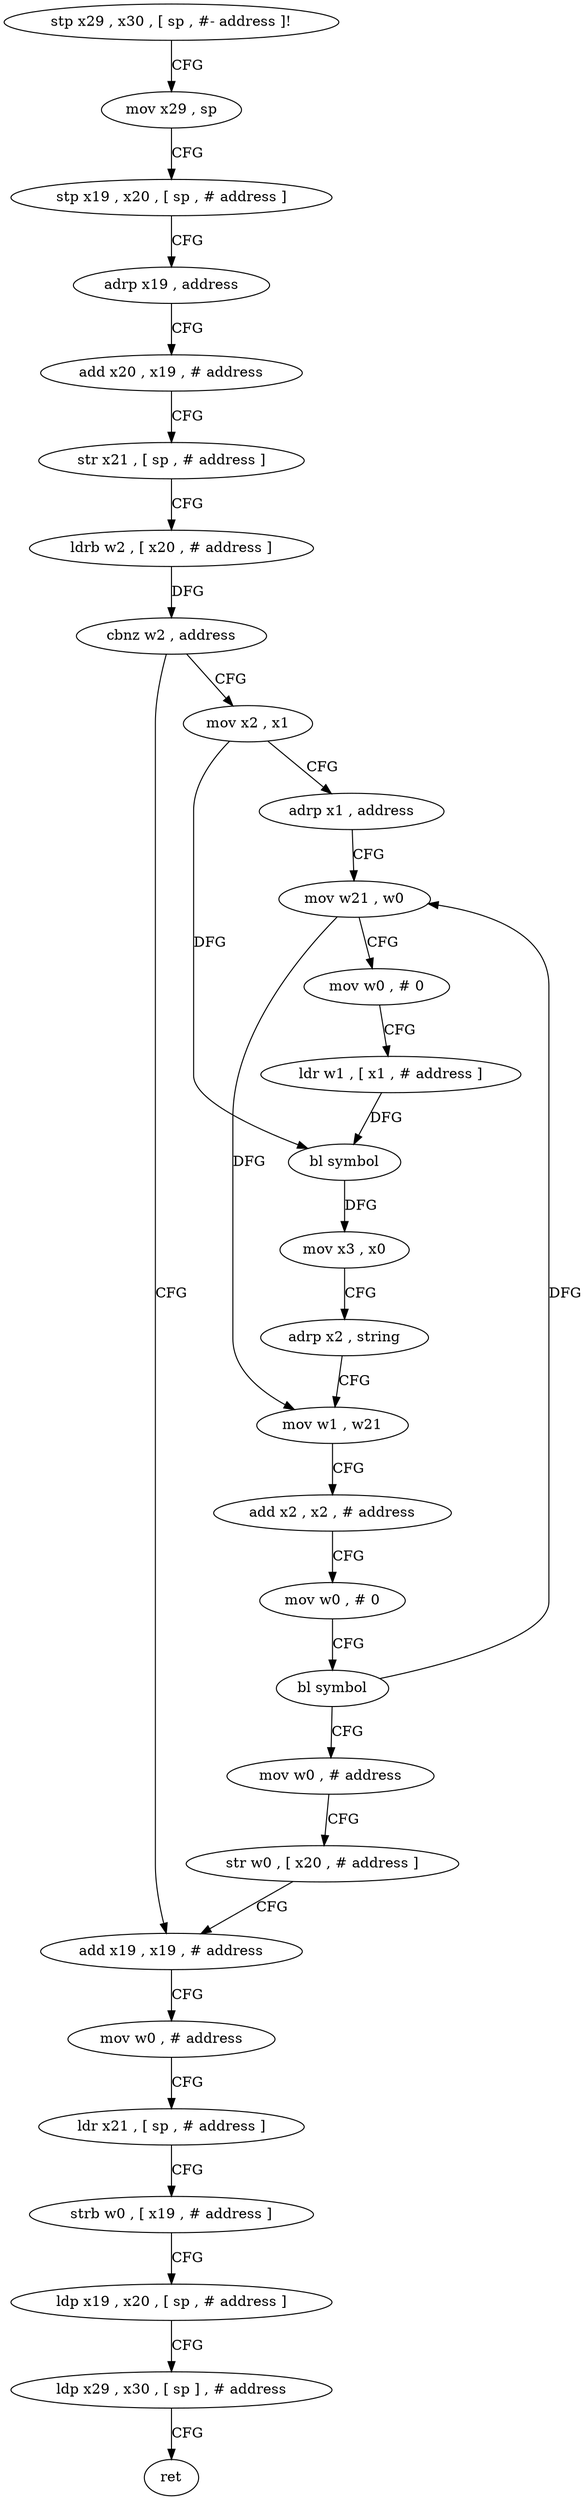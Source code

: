 digraph "func" {
"4248296" [label = "stp x29 , x30 , [ sp , #- address ]!" ]
"4248300" [label = "mov x29 , sp" ]
"4248304" [label = "stp x19 , x20 , [ sp , # address ]" ]
"4248308" [label = "adrp x19 , address" ]
"4248312" [label = "add x20 , x19 , # address" ]
"4248316" [label = "str x21 , [ sp , # address ]" ]
"4248320" [label = "ldrb w2 , [ x20 , # address ]" ]
"4248324" [label = "cbnz w2 , address" ]
"4248384" [label = "add x19 , x19 , # address" ]
"4248328" [label = "mov x2 , x1" ]
"4248388" [label = "mov w0 , # address" ]
"4248392" [label = "ldr x21 , [ sp , # address ]" ]
"4248396" [label = "strb w0 , [ x19 , # address ]" ]
"4248400" [label = "ldp x19 , x20 , [ sp , # address ]" ]
"4248404" [label = "ldp x29 , x30 , [ sp ] , # address" ]
"4248408" [label = "ret" ]
"4248332" [label = "adrp x1 , address" ]
"4248336" [label = "mov w21 , w0" ]
"4248340" [label = "mov w0 , # 0" ]
"4248344" [label = "ldr w1 , [ x1 , # address ]" ]
"4248348" [label = "bl symbol" ]
"4248352" [label = "mov x3 , x0" ]
"4248356" [label = "adrp x2 , string" ]
"4248360" [label = "mov w1 , w21" ]
"4248364" [label = "add x2 , x2 , # address" ]
"4248368" [label = "mov w0 , # 0" ]
"4248372" [label = "bl symbol" ]
"4248376" [label = "mov w0 , # address" ]
"4248380" [label = "str w0 , [ x20 , # address ]" ]
"4248296" -> "4248300" [ label = "CFG" ]
"4248300" -> "4248304" [ label = "CFG" ]
"4248304" -> "4248308" [ label = "CFG" ]
"4248308" -> "4248312" [ label = "CFG" ]
"4248312" -> "4248316" [ label = "CFG" ]
"4248316" -> "4248320" [ label = "CFG" ]
"4248320" -> "4248324" [ label = "DFG" ]
"4248324" -> "4248384" [ label = "CFG" ]
"4248324" -> "4248328" [ label = "CFG" ]
"4248384" -> "4248388" [ label = "CFG" ]
"4248328" -> "4248332" [ label = "CFG" ]
"4248328" -> "4248348" [ label = "DFG" ]
"4248388" -> "4248392" [ label = "CFG" ]
"4248392" -> "4248396" [ label = "CFG" ]
"4248396" -> "4248400" [ label = "CFG" ]
"4248400" -> "4248404" [ label = "CFG" ]
"4248404" -> "4248408" [ label = "CFG" ]
"4248332" -> "4248336" [ label = "CFG" ]
"4248336" -> "4248340" [ label = "CFG" ]
"4248336" -> "4248360" [ label = "DFG" ]
"4248340" -> "4248344" [ label = "CFG" ]
"4248344" -> "4248348" [ label = "DFG" ]
"4248348" -> "4248352" [ label = "DFG" ]
"4248352" -> "4248356" [ label = "CFG" ]
"4248356" -> "4248360" [ label = "CFG" ]
"4248360" -> "4248364" [ label = "CFG" ]
"4248364" -> "4248368" [ label = "CFG" ]
"4248368" -> "4248372" [ label = "CFG" ]
"4248372" -> "4248376" [ label = "CFG" ]
"4248372" -> "4248336" [ label = "DFG" ]
"4248376" -> "4248380" [ label = "CFG" ]
"4248380" -> "4248384" [ label = "CFG" ]
}

